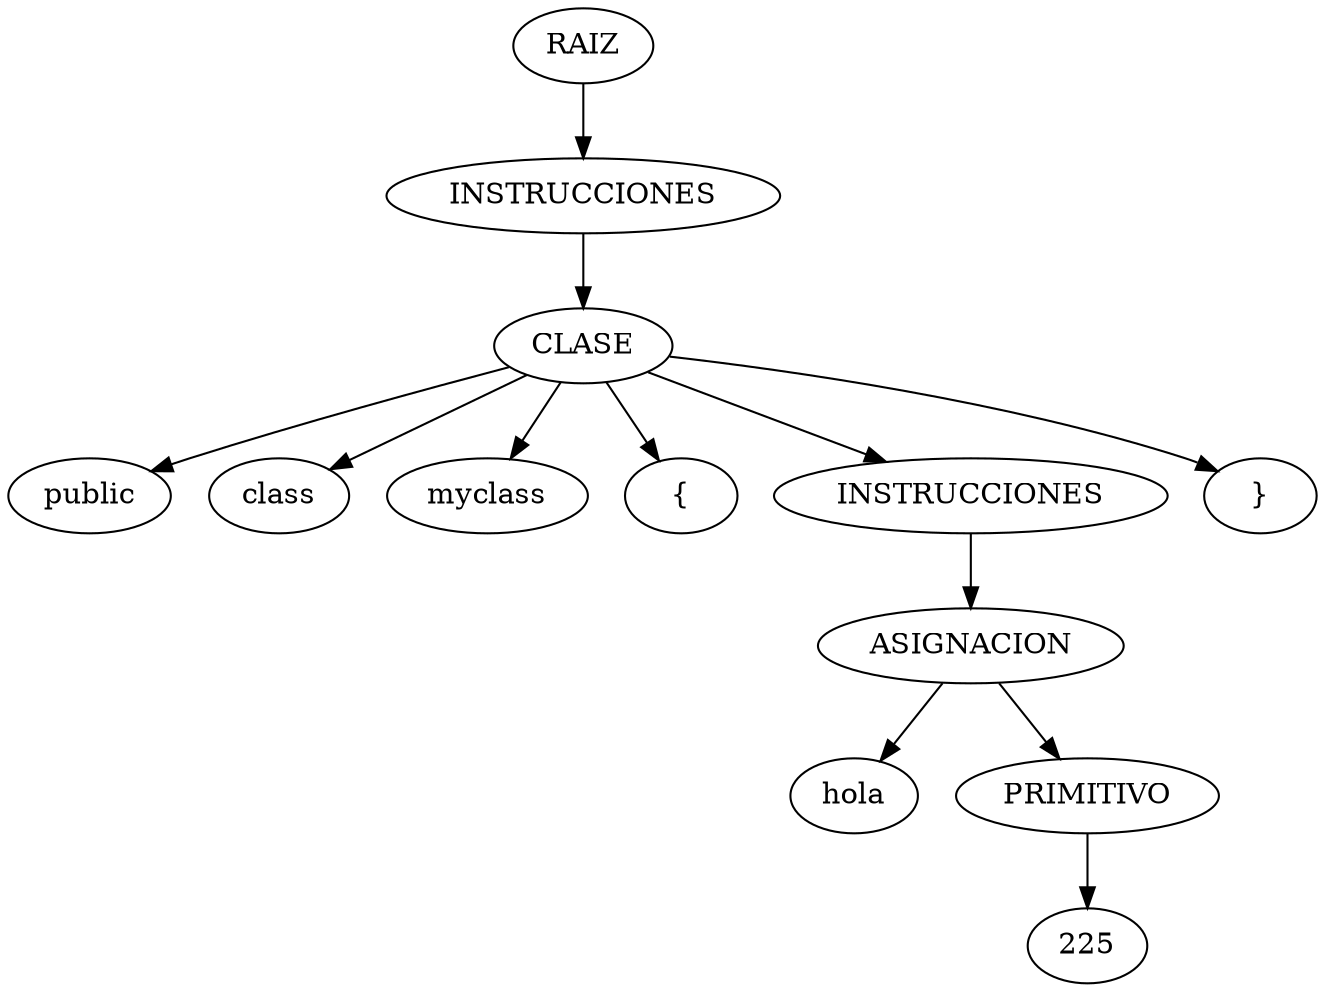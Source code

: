 digraph {
n0[label="RAIZ"];
n1[label="INSTRUCCIONES"];
n0->n1;
n2[label="CLASE"];
n1->n2;
n3[label="public"];
n2->n3;
n4[label="class"];
n2->n4;
n5[label="myclass"];
n2->n5;
n6[label="{"];
n2->n6;
n7[label="INSTRUCCIONES"];
n2->n7;
n8[label="ASIGNACION"];
n7->n8;
n9[label="hola"];
n8->n9;
n10[label="PRIMITIVO"];
n8->n10;
n11[label="225"];
n10->n11;
n12[label="}"];
n2->n12;
}